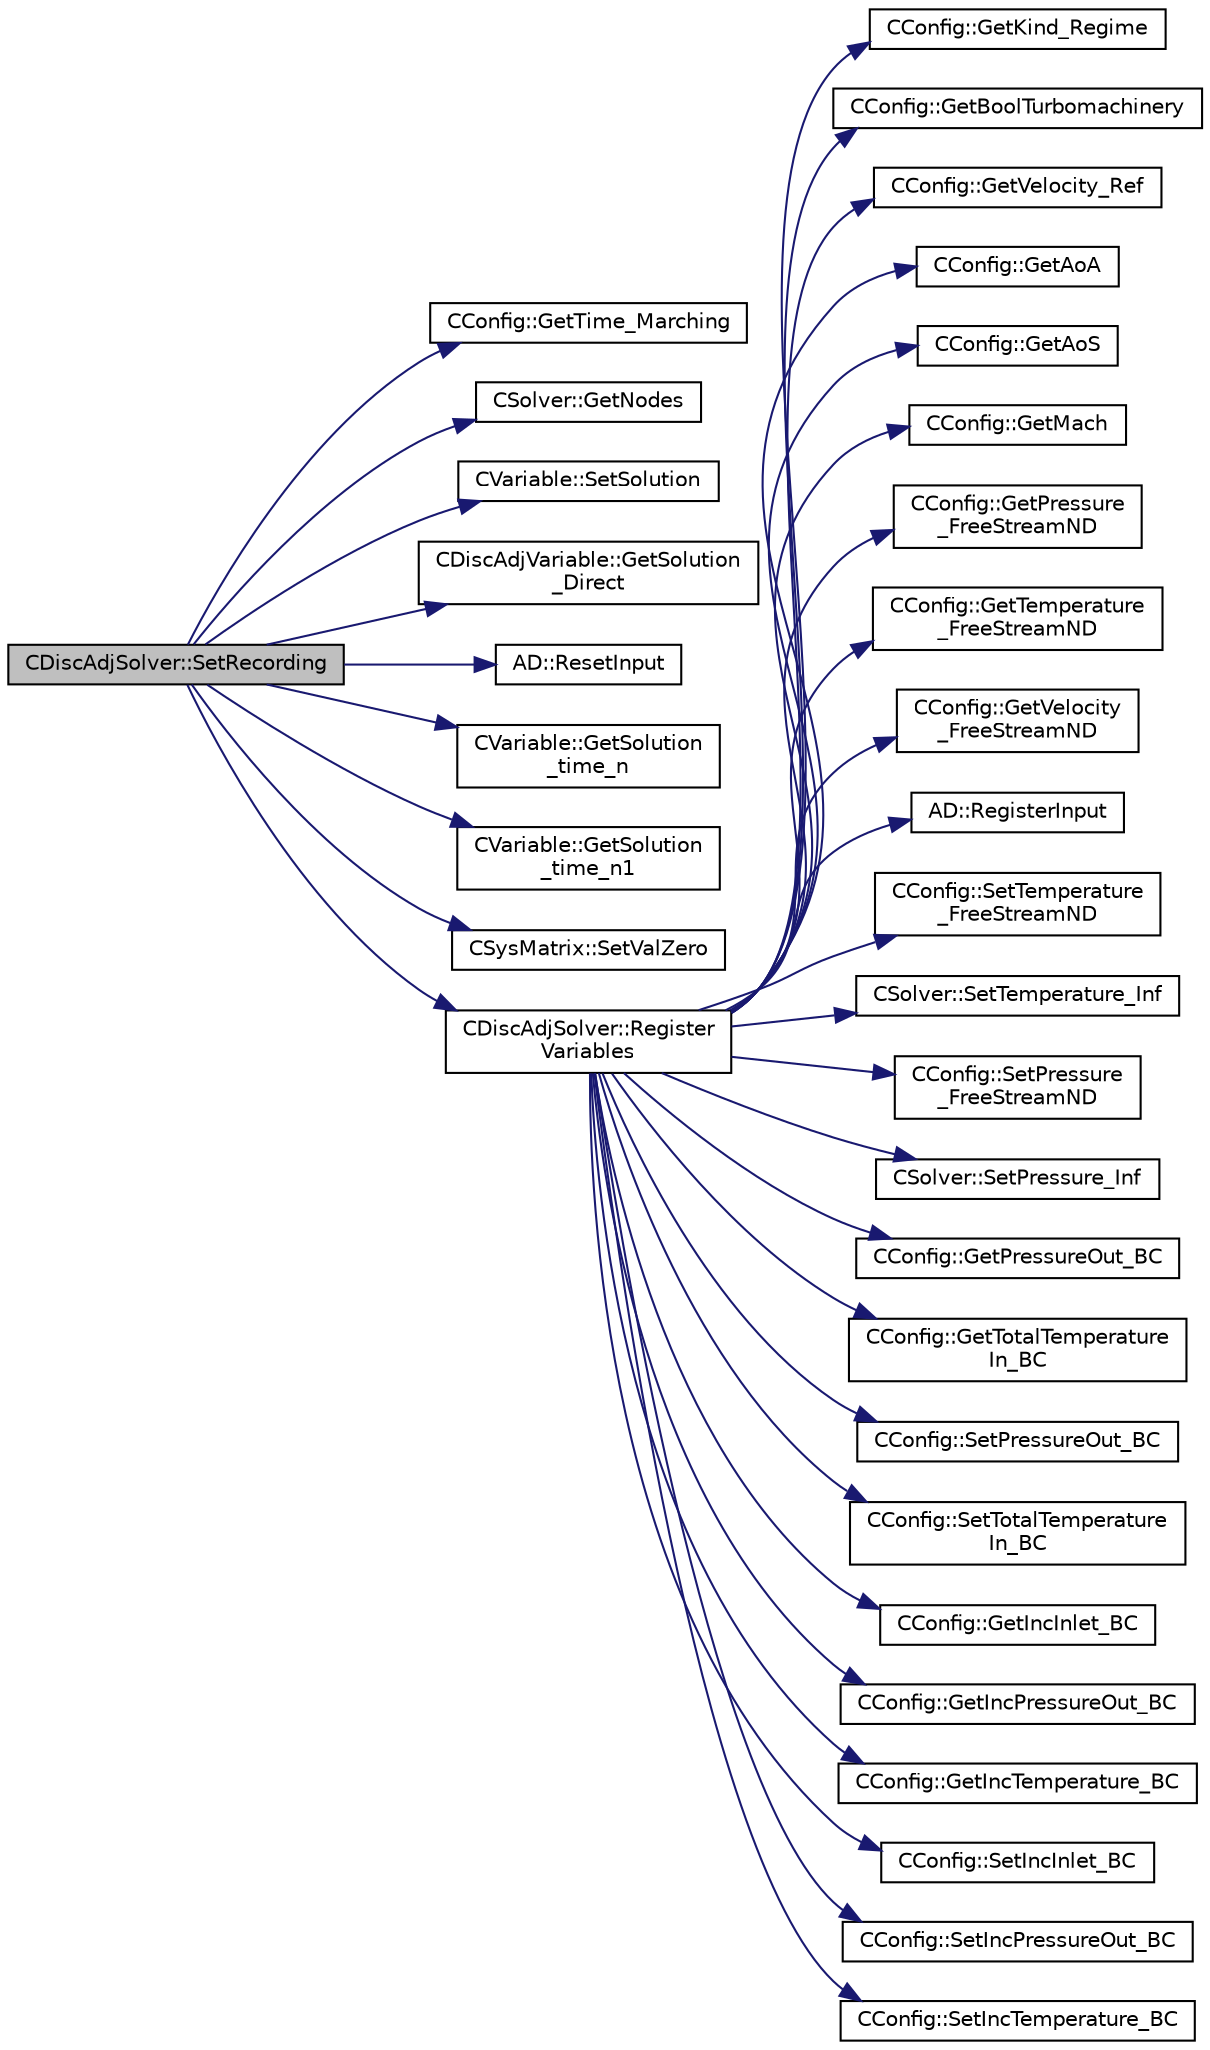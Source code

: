 digraph "CDiscAdjSolver::SetRecording"
{
  edge [fontname="Helvetica",fontsize="10",labelfontname="Helvetica",labelfontsize="10"];
  node [fontname="Helvetica",fontsize="10",shape=record];
  rankdir="LR";
  Node291 [label="CDiscAdjSolver::SetRecording",height=0.2,width=0.4,color="black", fillcolor="grey75", style="filled", fontcolor="black"];
  Node291 -> Node292 [color="midnightblue",fontsize="10",style="solid",fontname="Helvetica"];
  Node292 [label="CConfig::GetTime_Marching",height=0.2,width=0.4,color="black", fillcolor="white", style="filled",URL="$class_c_config.html#a864d499ce740184803607801c47abda7",tooltip="Provides information about the time integration, and change the write in the output files information..."];
  Node291 -> Node293 [color="midnightblue",fontsize="10",style="solid",fontname="Helvetica"];
  Node293 [label="CSolver::GetNodes",height=0.2,width=0.4,color="black", fillcolor="white", style="filled",URL="$class_c_solver.html#af3198e52a2ea377bb765647b5e697197",tooltip="Allow outside access to the nodes of the solver, containing conservatives, primitives, etc. "];
  Node291 -> Node294 [color="midnightblue",fontsize="10",style="solid",fontname="Helvetica"];
  Node294 [label="CVariable::SetSolution",height=0.2,width=0.4,color="black", fillcolor="white", style="filled",URL="$class_c_variable.html#a22fbbd7bc6491672843000644a05c6a5",tooltip="Set the value of the solution, all variables. "];
  Node291 -> Node295 [color="midnightblue",fontsize="10",style="solid",fontname="Helvetica"];
  Node295 [label="CDiscAdjVariable::GetSolution\l_Direct",height=0.2,width=0.4,color="black", fillcolor="white", style="filled",URL="$class_c_disc_adj_variable.html#a116a20950fc1fd02deb901f6f1f4844c",tooltip="A virtual member. Get the direct solution for the adjoint solver. "];
  Node291 -> Node296 [color="midnightblue",fontsize="10",style="solid",fontname="Helvetica"];
  Node296 [label="AD::ResetInput",height=0.2,width=0.4,color="black", fillcolor="white", style="filled",URL="$namespace_a_d.html#a928aed2dfd714bc86ee7fa81571a98b4",tooltip="Reset the variable (set index to zero). "];
  Node291 -> Node297 [color="midnightblue",fontsize="10",style="solid",fontname="Helvetica"];
  Node297 [label="CVariable::GetSolution\l_time_n",height=0.2,width=0.4,color="black", fillcolor="white", style="filled",URL="$class_c_variable.html#a9162db789c2ca2b71159697cc500fcce",tooltip="Get the solution at time n. "];
  Node291 -> Node298 [color="midnightblue",fontsize="10",style="solid",fontname="Helvetica"];
  Node298 [label="CVariable::GetSolution\l_time_n1",height=0.2,width=0.4,color="black", fillcolor="white", style="filled",URL="$class_c_variable.html#a584e438afb716aa0ffce4ccc9b469ef6",tooltip="Get the solution at time n-1. "];
  Node291 -> Node299 [color="midnightblue",fontsize="10",style="solid",fontname="Helvetica"];
  Node299 [label="CSysMatrix::SetValZero",height=0.2,width=0.4,color="black", fillcolor="white", style="filled",URL="$class_c_sys_matrix.html#a8f974ad2e089dccfc99ea21a4ef5a819",tooltip="Sets to zero all the entries of the sparse matrix. "];
  Node291 -> Node300 [color="midnightblue",fontsize="10",style="solid",fontname="Helvetica"];
  Node300 [label="CDiscAdjSolver::Register\lVariables",height=0.2,width=0.4,color="black", fillcolor="white", style="filled",URL="$class_c_disc_adj_solver.html#a46669aa416ef9f487c65db54dfab03ee",tooltip="A virtual member. "];
  Node300 -> Node301 [color="midnightblue",fontsize="10",style="solid",fontname="Helvetica"];
  Node301 [label="CConfig::GetKind_Regime",height=0.2,width=0.4,color="black", fillcolor="white", style="filled",URL="$class_c_config.html#a66ca7e620390a81cd49cd0a00716128e",tooltip="Governing equations of the flow (it can be different from the run time equation). ..."];
  Node300 -> Node302 [color="midnightblue",fontsize="10",style="solid",fontname="Helvetica"];
  Node302 [label="CConfig::GetBoolTurbomachinery",height=0.2,width=0.4,color="black", fillcolor="white", style="filled",URL="$class_c_config.html#a5c0d08193d1a4f60421afc6dc7f6cc79",tooltip="Verify if there is Turbomachinery performance option specified from config file. "];
  Node300 -> Node303 [color="midnightblue",fontsize="10",style="solid",fontname="Helvetica"];
  Node303 [label="CConfig::GetVelocity_Ref",height=0.2,width=0.4,color="black", fillcolor="white", style="filled",URL="$class_c_config.html#a8f2c6f68c1e3756237596a7274e713f4",tooltip="Get the value of the reference velocity for non-dimensionalization. "];
  Node300 -> Node304 [color="midnightblue",fontsize="10",style="solid",fontname="Helvetica"];
  Node304 [label="CConfig::GetAoA",height=0.2,width=0.4,color="black", fillcolor="white", style="filled",URL="$class_c_config.html#a6020a5df7025ffb286f9b9f55f3f2773",tooltip="Get the angle of attack of the body. This is the angle between a reference line on a lifting body (of..."];
  Node300 -> Node305 [color="midnightblue",fontsize="10",style="solid",fontname="Helvetica"];
  Node305 [label="CConfig::GetAoS",height=0.2,width=0.4,color="black", fillcolor="white", style="filled",URL="$class_c_config.html#a4305a79a4c74f13160c0dd8daae181ef",tooltip="Get the angle of sideslip of the body. It relates to the rotation of the aircraft centerline from the..."];
  Node300 -> Node306 [color="midnightblue",fontsize="10",style="solid",fontname="Helvetica"];
  Node306 [label="CConfig::GetMach",height=0.2,width=0.4,color="black", fillcolor="white", style="filled",URL="$class_c_config.html#a624138f0bb5ee7494459b8e25c5d6287",tooltip="Get the value of the Mach number (velocity divided by speed of sound). "];
  Node300 -> Node307 [color="midnightblue",fontsize="10",style="solid",fontname="Helvetica"];
  Node307 [label="CConfig::GetPressure\l_FreeStreamND",height=0.2,width=0.4,color="black", fillcolor="white", style="filled",URL="$class_c_config.html#a59c43ad0ef9a59bc51c2a7e399fea004",tooltip="Get the value of the non-dimensionalized freestream pressure. "];
  Node300 -> Node308 [color="midnightblue",fontsize="10",style="solid",fontname="Helvetica"];
  Node308 [label="CConfig::GetTemperature\l_FreeStreamND",height=0.2,width=0.4,color="black", fillcolor="white", style="filled",URL="$class_c_config.html#a00454cff9575acd21239959b4030b192",tooltip="Get the value of the non-dimensionalized freestream temperature. "];
  Node300 -> Node309 [color="midnightblue",fontsize="10",style="solid",fontname="Helvetica"];
  Node309 [label="CConfig::GetVelocity\l_FreeStreamND",height=0.2,width=0.4,color="black", fillcolor="white", style="filled",URL="$class_c_config.html#a13840ca712bf87d32d18917d0c39cfae",tooltip="Get the vector of the non-dimensionalized freestream velocity. "];
  Node300 -> Node310 [color="midnightblue",fontsize="10",style="solid",fontname="Helvetica"];
  Node310 [label="AD::RegisterInput",height=0.2,width=0.4,color="black", fillcolor="white", style="filled",URL="$namespace_a_d.html#a05310227c195f7e83d394ce9cae8b73e",tooltip="Registers the variable as an input and saves internal data (indices). I.e. as a leaf of the computati..."];
  Node300 -> Node311 [color="midnightblue",fontsize="10",style="solid",fontname="Helvetica"];
  Node311 [label="CConfig::SetTemperature\l_FreeStreamND",height=0.2,width=0.4,color="black", fillcolor="white", style="filled",URL="$class_c_config.html#afaa9eb2373caea9d89df79ff693c4a0d",tooltip="Set the Froude number for free surface problems. "];
  Node300 -> Node312 [color="midnightblue",fontsize="10",style="solid",fontname="Helvetica"];
  Node312 [label="CSolver::SetTemperature_Inf",height=0.2,width=0.4,color="black", fillcolor="white", style="filled",URL="$class_c_solver.html#a918c97d1461df5b9d4d2bd1ac3d2179a",tooltip="A virtual member. "];
  Node300 -> Node313 [color="midnightblue",fontsize="10",style="solid",fontname="Helvetica"];
  Node313 [label="CConfig::SetPressure\l_FreeStreamND",height=0.2,width=0.4,color="black", fillcolor="white", style="filled",URL="$class_c_config.html#aa81134852bfae258be83fcbb88bea0a6",tooltip="Set the Froude number for free surface problems. "];
  Node300 -> Node314 [color="midnightblue",fontsize="10",style="solid",fontname="Helvetica"];
  Node314 [label="CSolver::SetPressure_Inf",height=0.2,width=0.4,color="black", fillcolor="white", style="filled",URL="$class_c_solver.html#adf7a0a0bc14a46a1056eea07b6ae4341",tooltip="A virtual member. "];
  Node300 -> Node315 [color="midnightblue",fontsize="10",style="solid",fontname="Helvetica"];
  Node315 [label="CConfig::GetPressureOut_BC",height=0.2,width=0.4,color="black", fillcolor="white", style="filled",URL="$class_c_config.html#a1c4a96655aa5877ae1ccdde58f8a22ee",tooltip="Get the outlet pressure imposed as BC for internal flow. "];
  Node300 -> Node316 [color="midnightblue",fontsize="10",style="solid",fontname="Helvetica"];
  Node316 [label="CConfig::GetTotalTemperature\lIn_BC",height=0.2,width=0.4,color="black", fillcolor="white", style="filled",URL="$class_c_config.html#a92e03b565fea988d6f6470a502071c89",tooltip="Get the inlet total temperature imposed as BC for internal flow. "];
  Node300 -> Node317 [color="midnightblue",fontsize="10",style="solid",fontname="Helvetica"];
  Node317 [label="CConfig::SetPressureOut_BC",height=0.2,width=0.4,color="black", fillcolor="white", style="filled",URL="$class_c_config.html#a7dd670398f48fdfae37c60f2ca0516dc",tooltip="Set the outlet pressure imposed as BC for internal flow. "];
  Node300 -> Node318 [color="midnightblue",fontsize="10",style="solid",fontname="Helvetica"];
  Node318 [label="CConfig::SetTotalTemperature\lIn_BC",height=0.2,width=0.4,color="black", fillcolor="white", style="filled",URL="$class_c_config.html#ae8b150f4dfc93a9f697a45de11a0a858",tooltip="Set the inlet total temperature imposed as BC for internal flow. "];
  Node300 -> Node319 [color="midnightblue",fontsize="10",style="solid",fontname="Helvetica"];
  Node319 [label="CConfig::GetIncInlet_BC",height=0.2,width=0.4,color="black", fillcolor="white", style="filled",URL="$class_c_config.html#a3853b086aec8351e61c562d618a55904",tooltip="Get the inlet velocity or pressure imposed for incompressible flow. "];
  Node300 -> Node320 [color="midnightblue",fontsize="10",style="solid",fontname="Helvetica"];
  Node320 [label="CConfig::GetIncPressureOut_BC",height=0.2,width=0.4,color="black", fillcolor="white", style="filled",URL="$class_c_config.html#a12a05702a8bd1985fb9ee8f0ce50887f",tooltip="Get the outlet pressure imposed as BC for incompressible flow. "];
  Node300 -> Node321 [color="midnightblue",fontsize="10",style="solid",fontname="Helvetica"];
  Node321 [label="CConfig::GetIncTemperature_BC",height=0.2,width=0.4,color="black", fillcolor="white", style="filled",URL="$class_c_config.html#aece92bd24d04828b40370b7407bdc81f",tooltip="Get the inlet temperature imposed as BC for incompressible flow. "];
  Node300 -> Node322 [color="midnightblue",fontsize="10",style="solid",fontname="Helvetica"];
  Node322 [label="CConfig::SetIncInlet_BC",height=0.2,width=0.4,color="black", fillcolor="white", style="filled",URL="$class_c_config.html#a813294fd07ec7acc3c6692f85f221a22",tooltip="Set the inlet velocity or pressure imposed as BC for incompressible flow. "];
  Node300 -> Node323 [color="midnightblue",fontsize="10",style="solid",fontname="Helvetica"];
  Node323 [label="CConfig::SetIncPressureOut_BC",height=0.2,width=0.4,color="black", fillcolor="white", style="filled",URL="$class_c_config.html#adcc3a9b11155f756826ba03092cebc8b",tooltip="Set the outlet pressure imposed as BC for incompressible flow. "];
  Node300 -> Node324 [color="midnightblue",fontsize="10",style="solid",fontname="Helvetica"];
  Node324 [label="CConfig::SetIncTemperature_BC",height=0.2,width=0.4,color="black", fillcolor="white", style="filled",URL="$class_c_config.html#a352864c2d50ce962164f25b1cca848b0",tooltip="Set the inlet temperature imposed as BC for incompressible flow. "];
}
